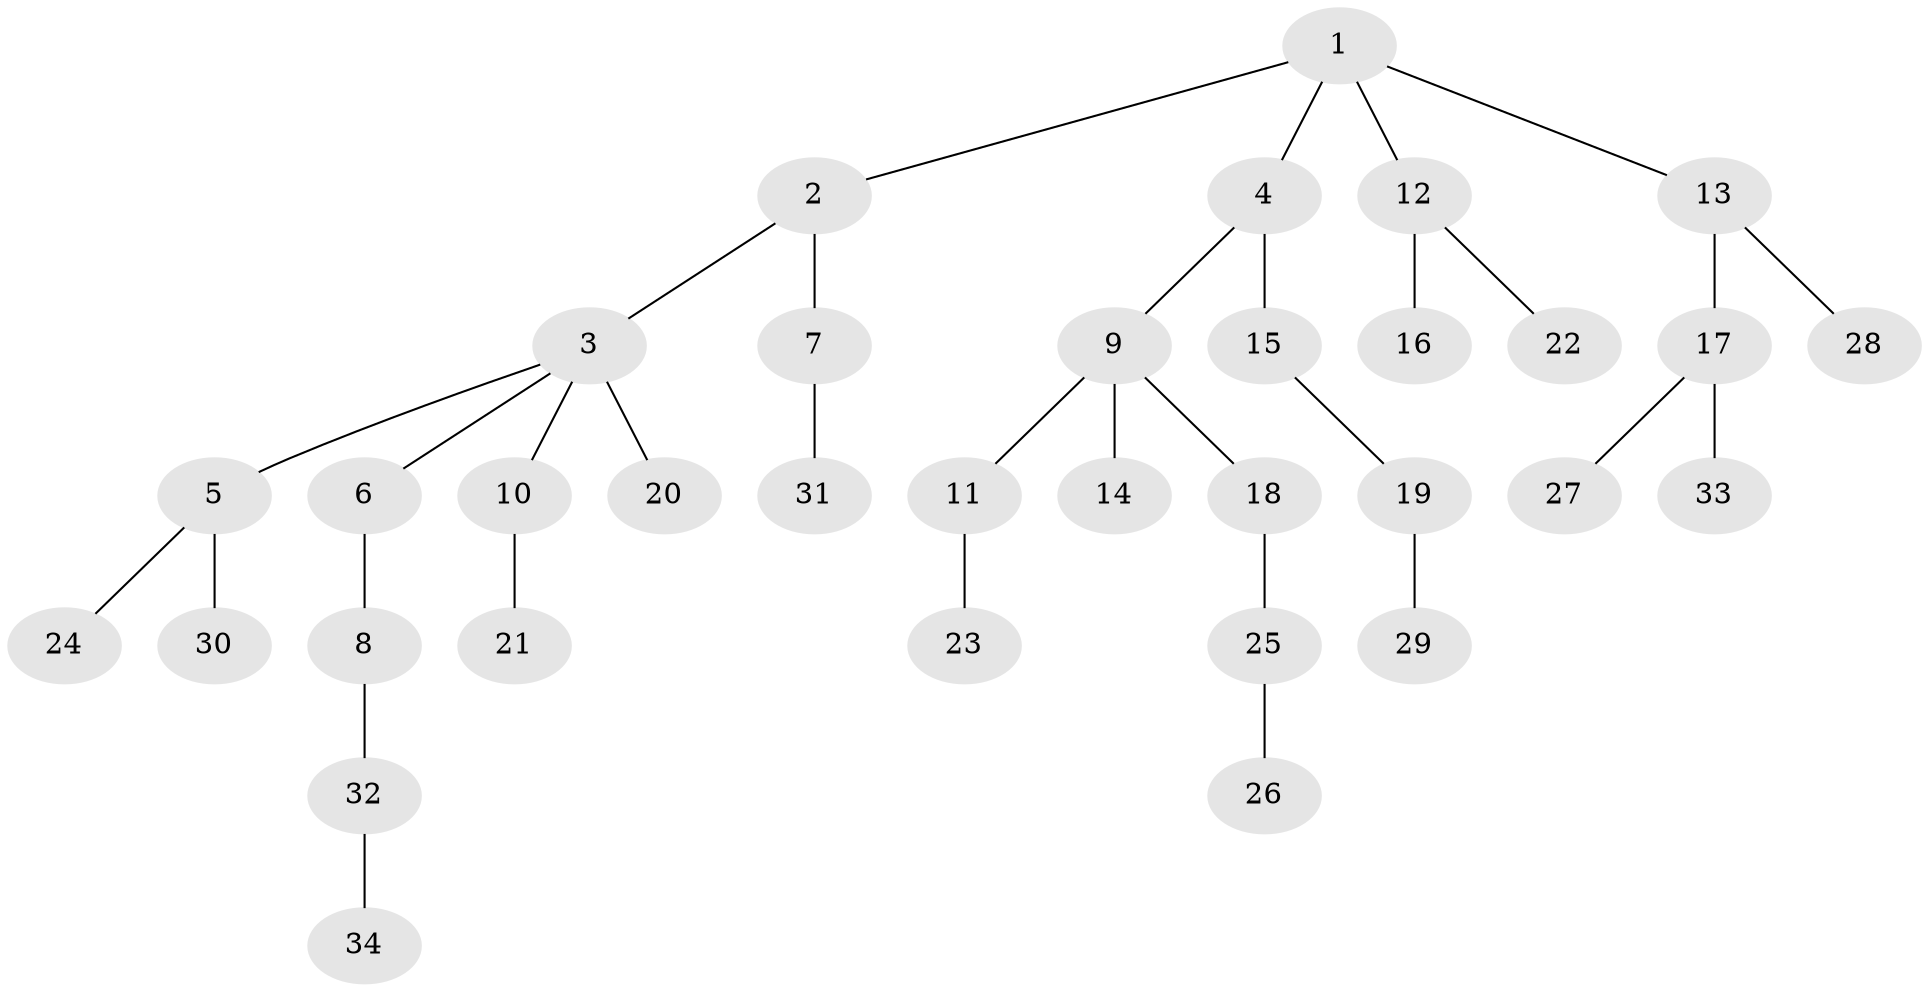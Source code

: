 // original degree distribution, {3: 0.16666666666666666, 4: 0.06060606060606061, 5: 0.030303030303030304, 6: 0.015151515151515152, 2: 0.25757575757575757, 1: 0.4696969696969697}
// Generated by graph-tools (version 1.1) at 2025/36/03/09/25 02:36:55]
// undirected, 34 vertices, 33 edges
graph export_dot {
graph [start="1"]
  node [color=gray90,style=filled];
  1;
  2;
  3;
  4;
  5;
  6;
  7;
  8;
  9;
  10;
  11;
  12;
  13;
  14;
  15;
  16;
  17;
  18;
  19;
  20;
  21;
  22;
  23;
  24;
  25;
  26;
  27;
  28;
  29;
  30;
  31;
  32;
  33;
  34;
  1 -- 2 [weight=1.0];
  1 -- 4 [weight=1.0];
  1 -- 12 [weight=1.0];
  1 -- 13 [weight=1.0];
  2 -- 3 [weight=1.0];
  2 -- 7 [weight=1.0];
  3 -- 5 [weight=1.0];
  3 -- 6 [weight=1.0];
  3 -- 10 [weight=1.0];
  3 -- 20 [weight=2.0];
  4 -- 9 [weight=1.0];
  4 -- 15 [weight=1.0];
  5 -- 24 [weight=1.0];
  5 -- 30 [weight=3.0];
  6 -- 8 [weight=1.0];
  7 -- 31 [weight=1.0];
  8 -- 32 [weight=1.0];
  9 -- 11 [weight=1.0];
  9 -- 14 [weight=1.0];
  9 -- 18 [weight=1.0];
  10 -- 21 [weight=1.0];
  11 -- 23 [weight=2.0];
  12 -- 16 [weight=3.0];
  12 -- 22 [weight=1.0];
  13 -- 17 [weight=1.0];
  13 -- 28 [weight=1.0];
  15 -- 19 [weight=1.0];
  17 -- 27 [weight=1.0];
  17 -- 33 [weight=2.0];
  18 -- 25 [weight=1.0];
  19 -- 29 [weight=1.0];
  25 -- 26 [weight=1.0];
  32 -- 34 [weight=2.0];
}
